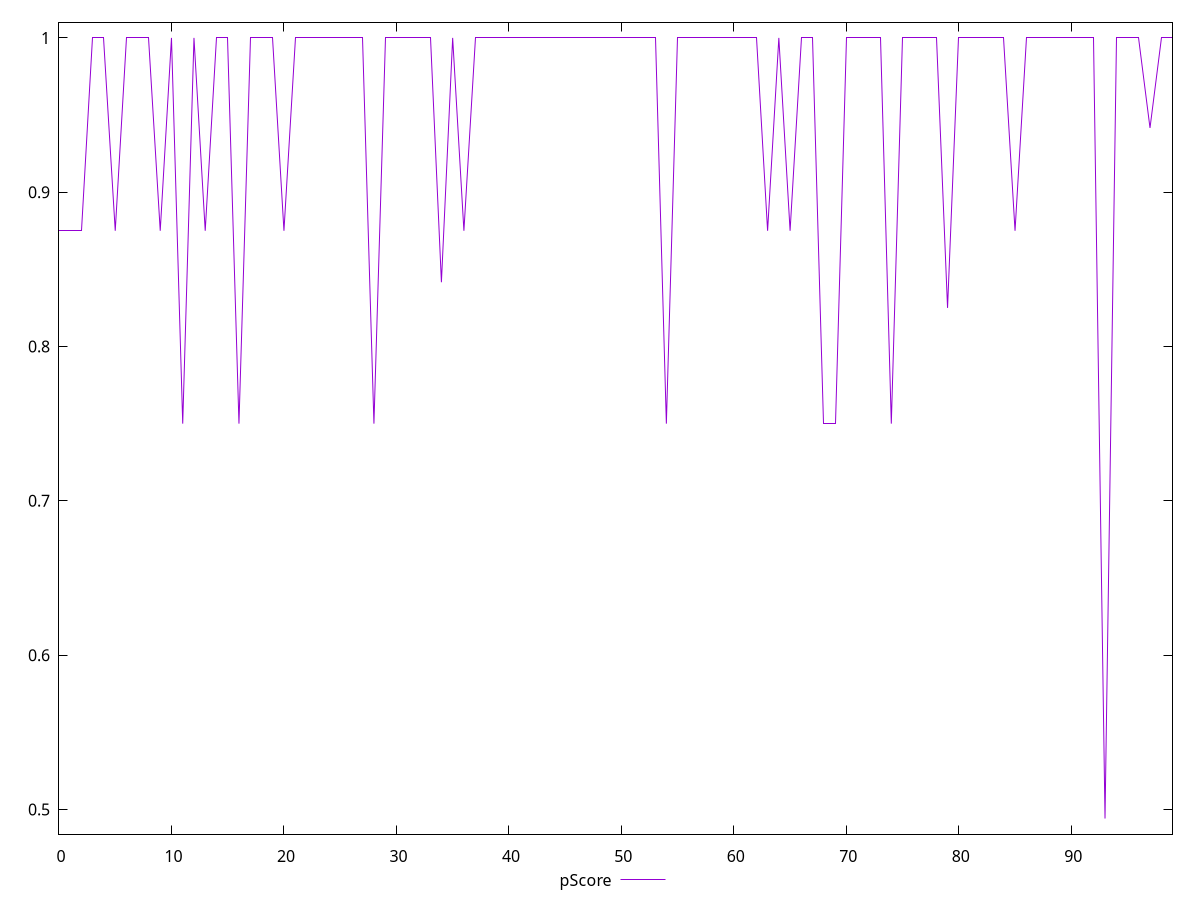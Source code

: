 reset

$pScore <<EOF
0 0.875
1 0.875
2 0.875
3 1
4 1
5 0.875
6 1
7 1
8 1
9 0.875
10 1
11 0.75
12 1
13 0.875
14 1
15 1
16 0.75
17 1
18 1
19 1
20 0.875
21 1
22 1
23 1
24 1
25 1
26 1
27 1
28 0.75
29 1
30 1
31 1
32 1
33 1
34 0.8416666666666667
35 1
36 0.875
37 1
38 1
39 1
40 1
41 1
42 1
43 1
44 1
45 1
46 1
47 1
48 1
49 1
50 1
51 1
52 1
53 1
54 0.75
55 1
56 1
57 1
58 1
59 1
60 1
61 1
62 1
63 0.875
64 1
65 0.875
66 1
67 1
68 0.75
69 0.75
70 1
71 1
72 1
73 1
74 0.75
75 1
76 1
77 1
78 1
79 0.825
80 1
81 1
82 1
83 1
84 1
85 0.875
86 1
87 1
88 1
89 1
90 1
91 1
92 1
93 0.49411764705882355
94 1
95 1
96 1
97 0.9416666666666667
98 1
99 1
EOF

set key outside below
set xrange [0:99]
set yrange [0.48400000000000004:1.0101176470588236]
set trange [0.48400000000000004:1.0101176470588236]
set terminal svg size 640, 500 enhanced background rgb 'white'
set output "reports/report_00027_2021-02-24T12-40-31.850Z/unminified-javascript/samples/music/pScore/values.svg"

plot $pScore title "pScore" with line

reset

